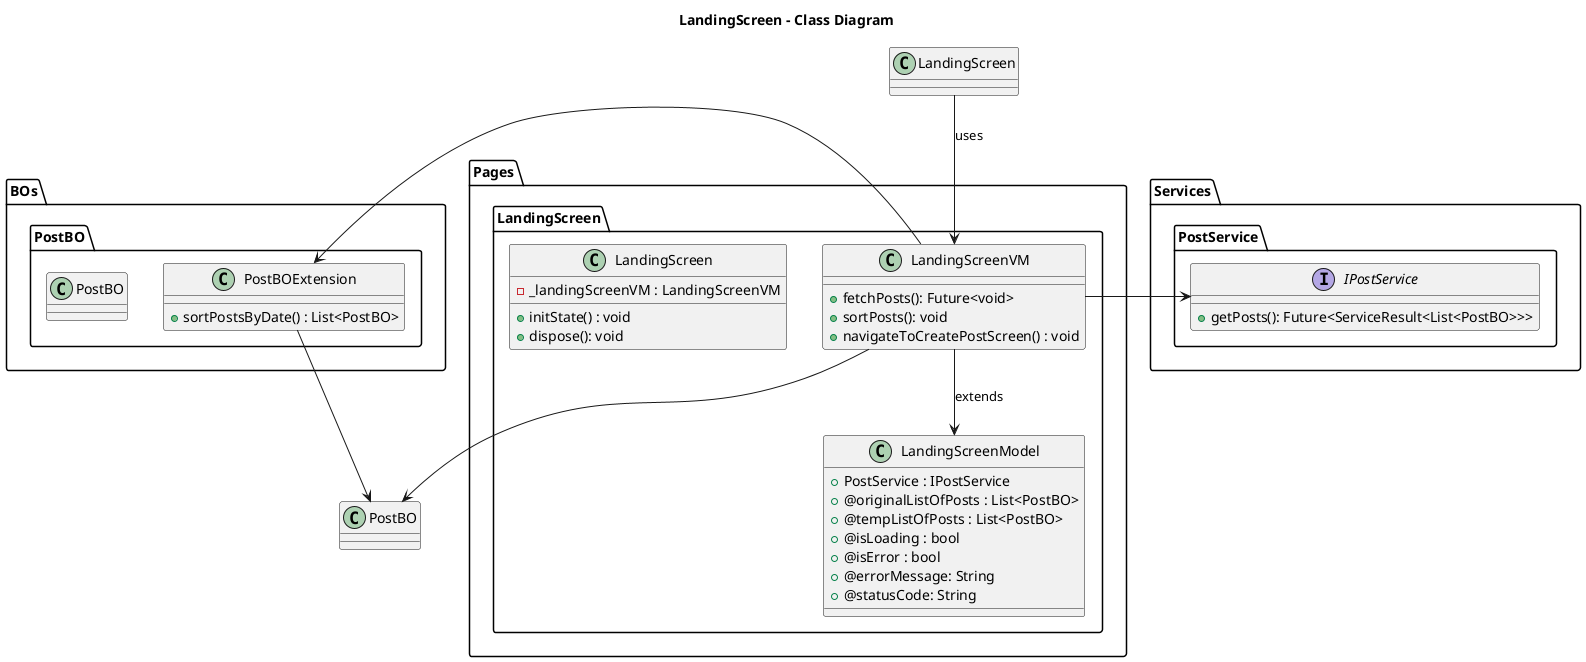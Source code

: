 @startuml LandingScreen - Class

title **LandingScreen - Class Diagram**

package Pages{
    package LandingScreen{
        class LandingScreenModel{
            + PostService : IPostService
            + @originalListOfPosts : List<PostBO>
            + @tempListOfPosts : List<PostBO>
            + @isLoading : bool
            + @isError : bool
            + @errorMessage: String
            + @statusCode: String
        }
        class LandingScreenVM{
            + fetchPosts(): Future<void>
            + sortPosts(): void
            + navigateToCreatePostScreen() : void
        }
        class LandingScreen{
            - _landingScreenVM : LandingScreenVM
            + initState() : void
            + dispose(): void
        }
    }
}

package BOs{
    package PostBO{
        class PostBO{
        }
        class PostBOExtension{
            + sortPostsByDate() : List<PostBO>
        }
    }
}

package Services{
    package PostService{
        interface IPostService{
            + getPosts(): Future<ServiceResult<List<PostBO>>>
        }
    }
}

LandingScreenVM --> LandingScreenModel : extends
LandingScreen --> LandingScreenVM : uses
LandingScreenVM --> PostBO
PostBOExtension --> PostBO
LandingScreenVM -> PostBOExtension
LandingScreenVM -> IPostService
@enduml